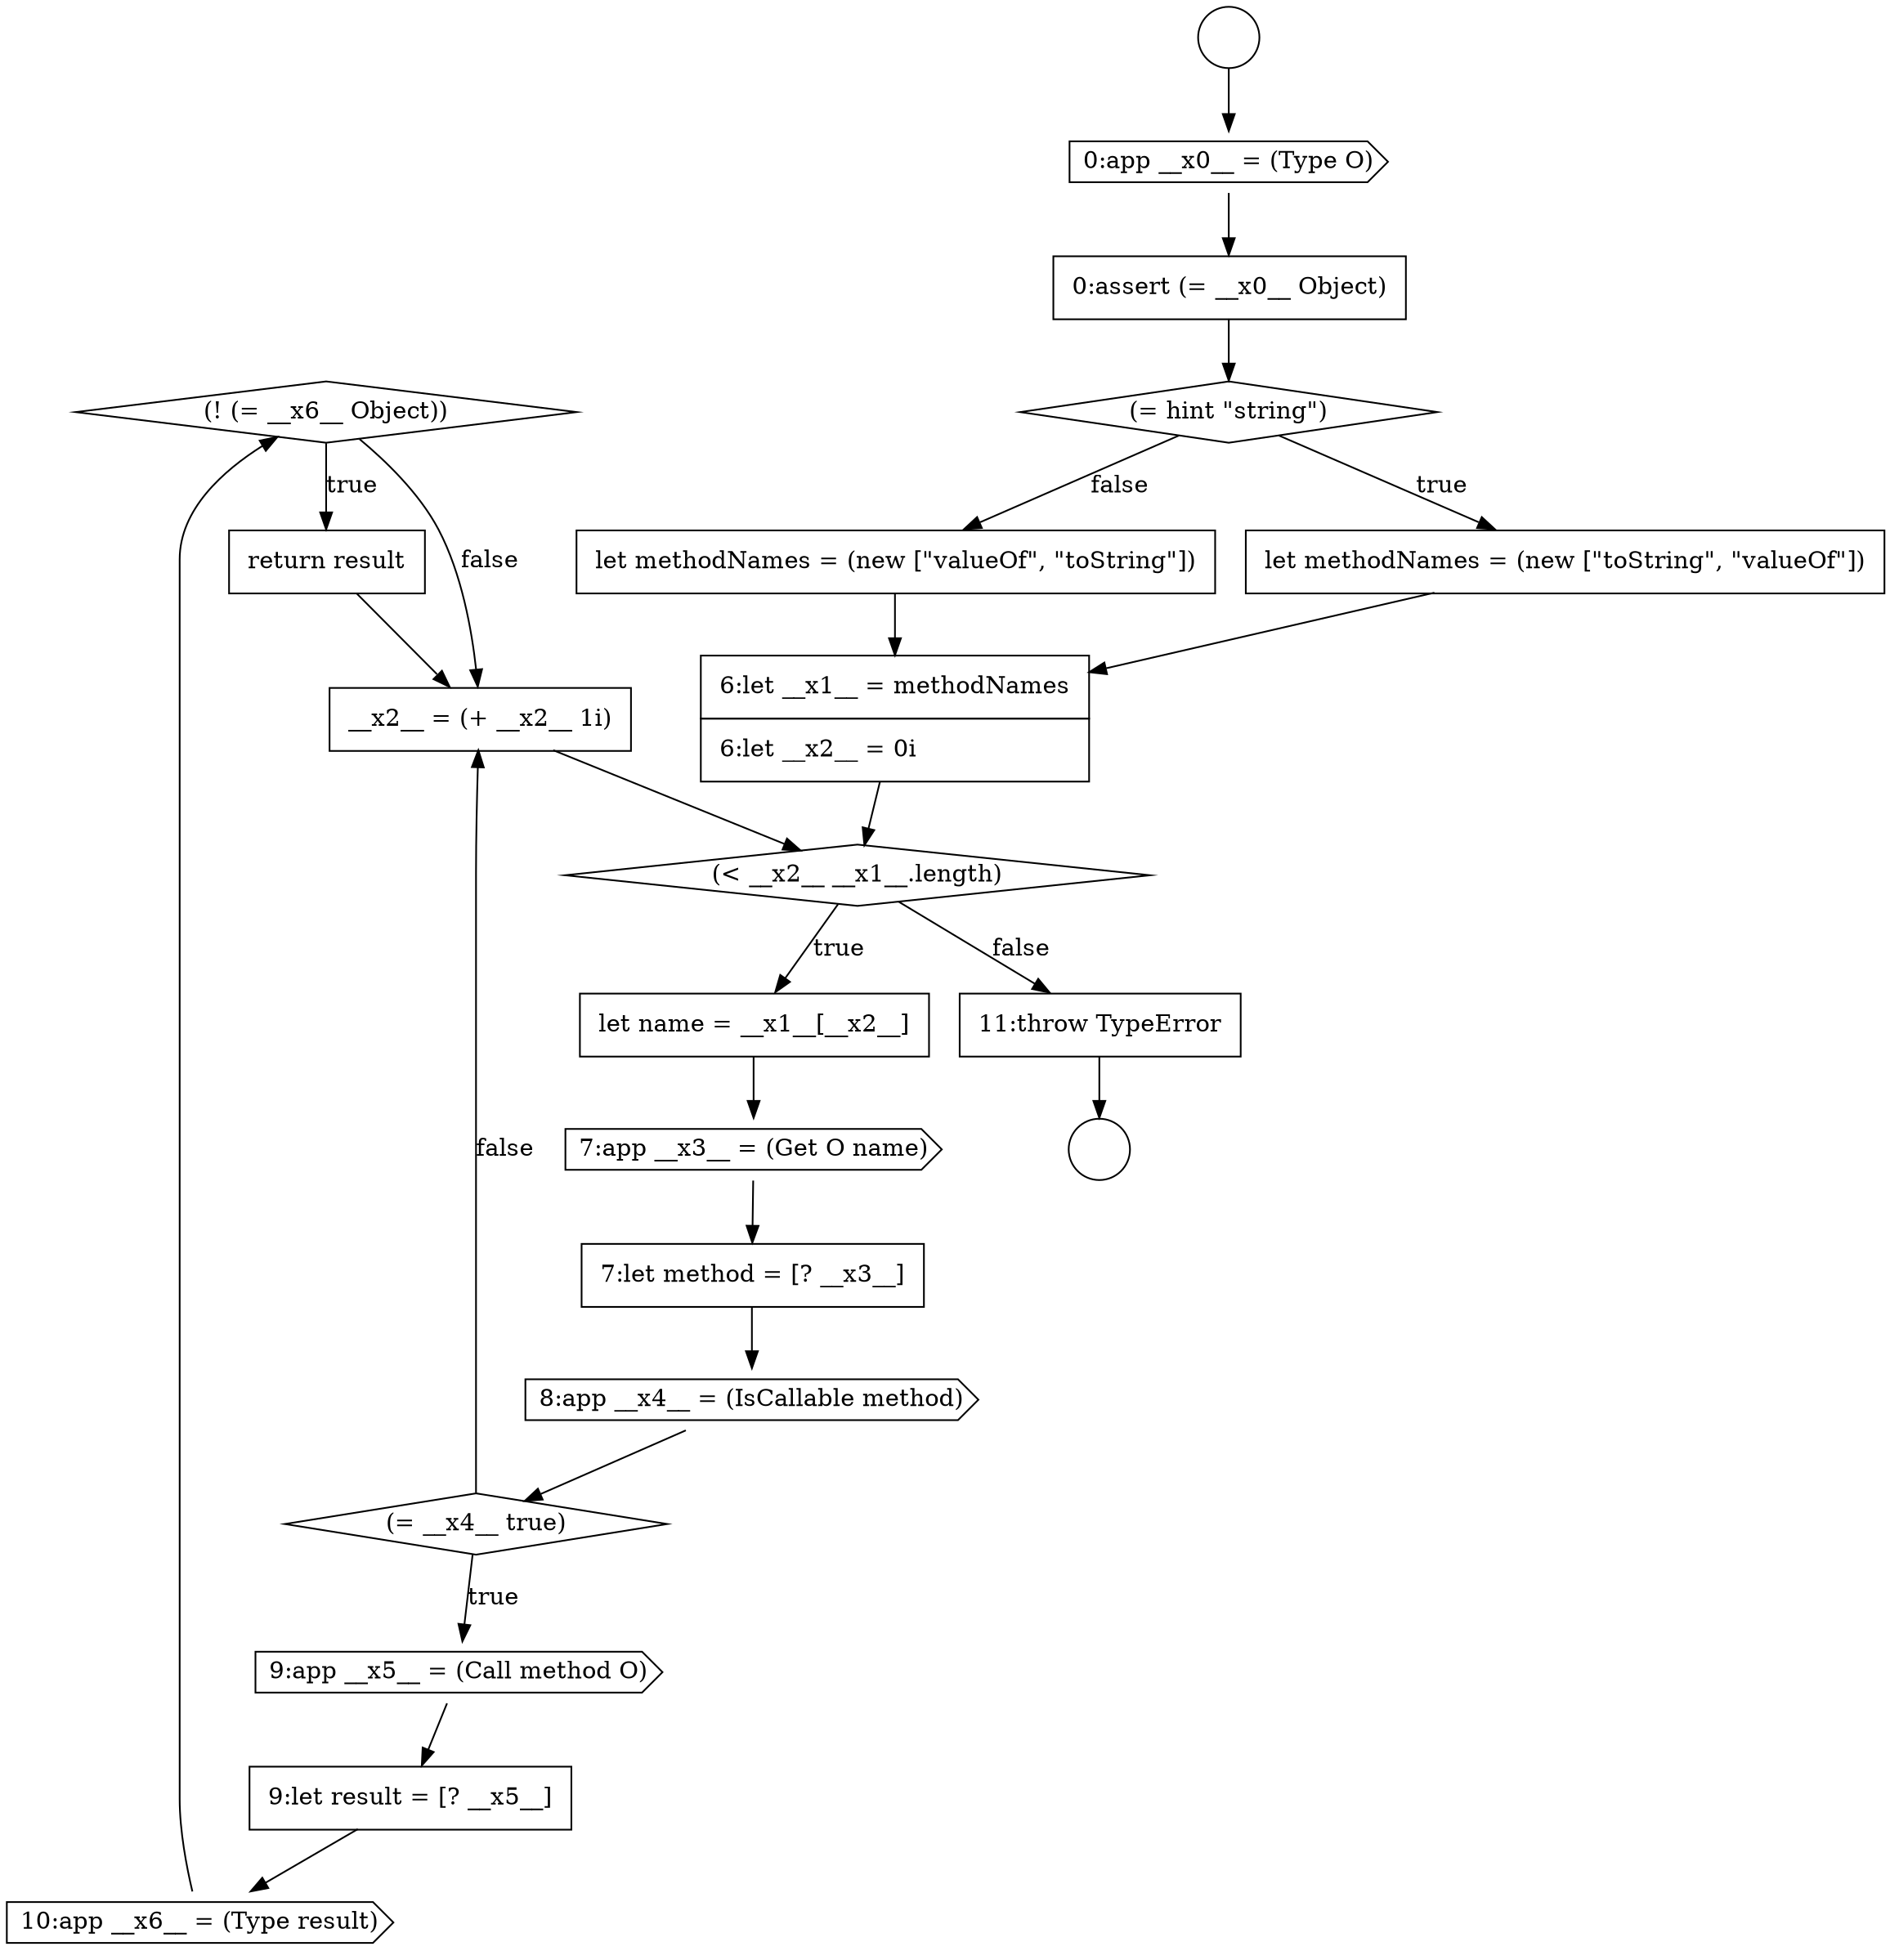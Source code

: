 digraph {
  node269 [shape=diamond, label=<<font color="black">(! (= __x6__ Object))</font>> color="black" fillcolor="white" style=filled]
  node257 [shape=none, margin=0, label=<<font color="black">
    <table border="0" cellborder="1" cellspacing="0" cellpadding="10">
      <tr><td align="left">let methodNames = (new [&quot;toString&quot;, &quot;valueOf&quot;])</td></tr>
    </table>
  </font>> color="black" fillcolor="white" style=filled]
  node261 [shape=none, margin=0, label=<<font color="black">
    <table border="0" cellborder="1" cellspacing="0" cellpadding="10">
      <tr><td align="left">let name = __x1__[__x2__]</td></tr>
    </table>
  </font>> color="black" fillcolor="white" style=filled]
  node253 [shape=circle label=" " color="black" fillcolor="white" style=filled]
  node265 [shape=diamond, label=<<font color="black">(= __x4__ true)</font>> color="black" fillcolor="white" style=filled]
  node270 [shape=none, margin=0, label=<<font color="black">
    <table border="0" cellborder="1" cellspacing="0" cellpadding="10">
      <tr><td align="left">return result</td></tr>
    </table>
  </font>> color="black" fillcolor="white" style=filled]
  node260 [shape=diamond, label=<<font color="black">(&lt; __x2__ __x1__.length)</font>> color="black" fillcolor="white" style=filled]
  node252 [shape=circle label=" " color="black" fillcolor="white" style=filled]
  node256 [shape=diamond, label=<<font color="black">(= hint &quot;string&quot;)</font>> color="black" fillcolor="white" style=filled]
  node266 [shape=cds, label=<<font color="black">9:app __x5__ = (Call method O)</font>> color="black" fillcolor="white" style=filled]
  node264 [shape=cds, label=<<font color="black">8:app __x4__ = (IsCallable method)</font>> color="black" fillcolor="white" style=filled]
  node259 [shape=none, margin=0, label=<<font color="black">
    <table border="0" cellborder="1" cellspacing="0" cellpadding="10">
      <tr><td align="left">6:let __x1__ = methodNames</td></tr>
      <tr><td align="left">6:let __x2__ = 0i</td></tr>
    </table>
  </font>> color="black" fillcolor="white" style=filled]
  node271 [shape=none, margin=0, label=<<font color="black">
    <table border="0" cellborder="1" cellspacing="0" cellpadding="10">
      <tr><td align="left">__x2__ = (+ __x2__ 1i)</td></tr>
    </table>
  </font>> color="black" fillcolor="white" style=filled]
  node267 [shape=none, margin=0, label=<<font color="black">
    <table border="0" cellborder="1" cellspacing="0" cellpadding="10">
      <tr><td align="left">9:let result = [? __x5__]</td></tr>
    </table>
  </font>> color="black" fillcolor="white" style=filled]
  node255 [shape=none, margin=0, label=<<font color="black">
    <table border="0" cellborder="1" cellspacing="0" cellpadding="10">
      <tr><td align="left">0:assert (= __x0__ Object)</td></tr>
    </table>
  </font>> color="black" fillcolor="white" style=filled]
  node263 [shape=none, margin=0, label=<<font color="black">
    <table border="0" cellborder="1" cellspacing="0" cellpadding="10">
      <tr><td align="left">7:let method = [? __x3__]</td></tr>
    </table>
  </font>> color="black" fillcolor="white" style=filled]
  node258 [shape=none, margin=0, label=<<font color="black">
    <table border="0" cellborder="1" cellspacing="0" cellpadding="10">
      <tr><td align="left">let methodNames = (new [&quot;valueOf&quot;, &quot;toString&quot;])</td></tr>
    </table>
  </font>> color="black" fillcolor="white" style=filled]
  node272 [shape=none, margin=0, label=<<font color="black">
    <table border="0" cellborder="1" cellspacing="0" cellpadding="10">
      <tr><td align="left">11:throw TypeError</td></tr>
    </table>
  </font>> color="black" fillcolor="white" style=filled]
  node262 [shape=cds, label=<<font color="black">7:app __x3__ = (Get O name)</font>> color="black" fillcolor="white" style=filled]
  node268 [shape=cds, label=<<font color="black">10:app __x6__ = (Type result)</font>> color="black" fillcolor="white" style=filled]
  node254 [shape=cds, label=<<font color="black">0:app __x0__ = (Type O)</font>> color="black" fillcolor="white" style=filled]
  node259 -> node260 [ color="black"]
  node257 -> node259 [ color="black"]
  node268 -> node269 [ color="black"]
  node261 -> node262 [ color="black"]
  node264 -> node265 [ color="black"]
  node270 -> node271 [ color="black"]
  node255 -> node256 [ color="black"]
  node265 -> node266 [label=<<font color="black">true</font>> color="black"]
  node265 -> node271 [label=<<font color="black">false</font>> color="black"]
  node258 -> node259 [ color="black"]
  node260 -> node261 [label=<<font color="black">true</font>> color="black"]
  node260 -> node272 [label=<<font color="black">false</font>> color="black"]
  node263 -> node264 [ color="black"]
  node269 -> node270 [label=<<font color="black">true</font>> color="black"]
  node269 -> node271 [label=<<font color="black">false</font>> color="black"]
  node252 -> node254 [ color="black"]
  node256 -> node257 [label=<<font color="black">true</font>> color="black"]
  node256 -> node258 [label=<<font color="black">false</font>> color="black"]
  node272 -> node253 [ color="black"]
  node271 -> node260 [ color="black"]
  node267 -> node268 [ color="black"]
  node262 -> node263 [ color="black"]
  node254 -> node255 [ color="black"]
  node266 -> node267 [ color="black"]
}
